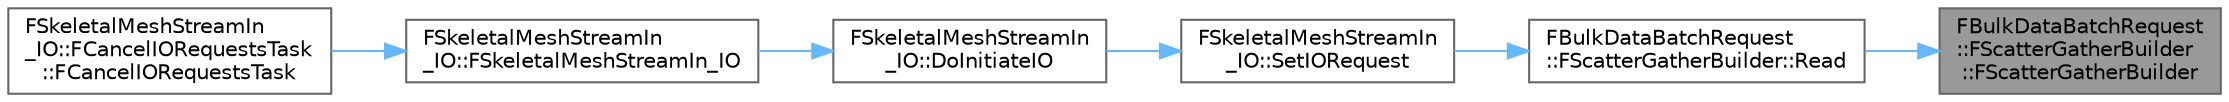 digraph "FBulkDataBatchRequest::FScatterGatherBuilder::FScatterGatherBuilder"
{
 // INTERACTIVE_SVG=YES
 // LATEX_PDF_SIZE
  bgcolor="transparent";
  edge [fontname=Helvetica,fontsize=10,labelfontname=Helvetica,labelfontsize=10];
  node [fontname=Helvetica,fontsize=10,shape=box,height=0.2,width=0.4];
  rankdir="RL";
  Node1 [id="Node000001",label="FBulkDataBatchRequest\l::FScatterGatherBuilder\l::FScatterGatherBuilder",height=0.2,width=0.4,color="gray40", fillcolor="grey60", style="filled", fontcolor="black",tooltip=" "];
  Node1 -> Node2 [id="edge1_Node000001_Node000002",dir="back",color="steelblue1",style="solid",tooltip=" "];
  Node2 [id="Node000002",label="FBulkDataBatchRequest\l::FScatterGatherBuilder::Read",height=0.2,width=0.4,color="grey40", fillcolor="white", style="filled",URL="$d0/df2/classFBulkDataBatchRequest_1_1FScatterGatherBuilder.html#a6f13073a0e6a44212ebdd15c48ef3989",tooltip="Read the bulk data from the specified offset and size."];
  Node2 -> Node3 [id="edge2_Node000002_Node000003",dir="back",color="steelblue1",style="solid",tooltip=" "];
  Node3 [id="Node000003",label="FSkeletalMeshStreamIn\l_IO::SetIORequest",height=0.2,width=0.4,color="grey40", fillcolor="white", style="filled",URL="$d3/d9e/classFSkeletalMeshStreamIn__IO.html#a17d88077014cdfb3e0420865f2c0b256",tooltip="Create a new async IO request to read in LOD data."];
  Node3 -> Node4 [id="edge3_Node000003_Node000004",dir="back",color="steelblue1",style="solid",tooltip=" "];
  Node4 [id="Node000004",label="FSkeletalMeshStreamIn\l_IO::DoInitiateIO",height=0.2,width=0.4,color="grey40", fillcolor="white", style="filled",URL="$d3/d9e/classFSkeletalMeshStreamIn__IO.html#a564fa1e1f02f67f9d6c988f2ad95620a",tooltip=" "];
  Node4 -> Node5 [id="edge4_Node000004_Node000005",dir="back",color="steelblue1",style="solid",tooltip=" "];
  Node5 [id="Node000005",label="FSkeletalMeshStreamIn\l_IO::FSkeletalMeshStreamIn_IO",height=0.2,width=0.4,color="grey40", fillcolor="white", style="filled",URL="$d3/d9e/classFSkeletalMeshStreamIn__IO.html#ab65e0c785faceced6fca0ed663031e54",tooltip=" "];
  Node5 -> Node6 [id="edge5_Node000005_Node000006",dir="back",color="steelblue1",style="solid",tooltip=" "];
  Node6 [id="Node000006",label="FSkeletalMeshStreamIn\l_IO::FCancelIORequestsTask\l::FCancelIORequestsTask",height=0.2,width=0.4,color="grey40", fillcolor="white", style="filled",URL="$d1/dc2/classFSkeletalMeshStreamIn__IO_1_1FCancelIORequestsTask.html#a475ad53152ef5d73e9bda8b2d6a0d852",tooltip=" "];
}
